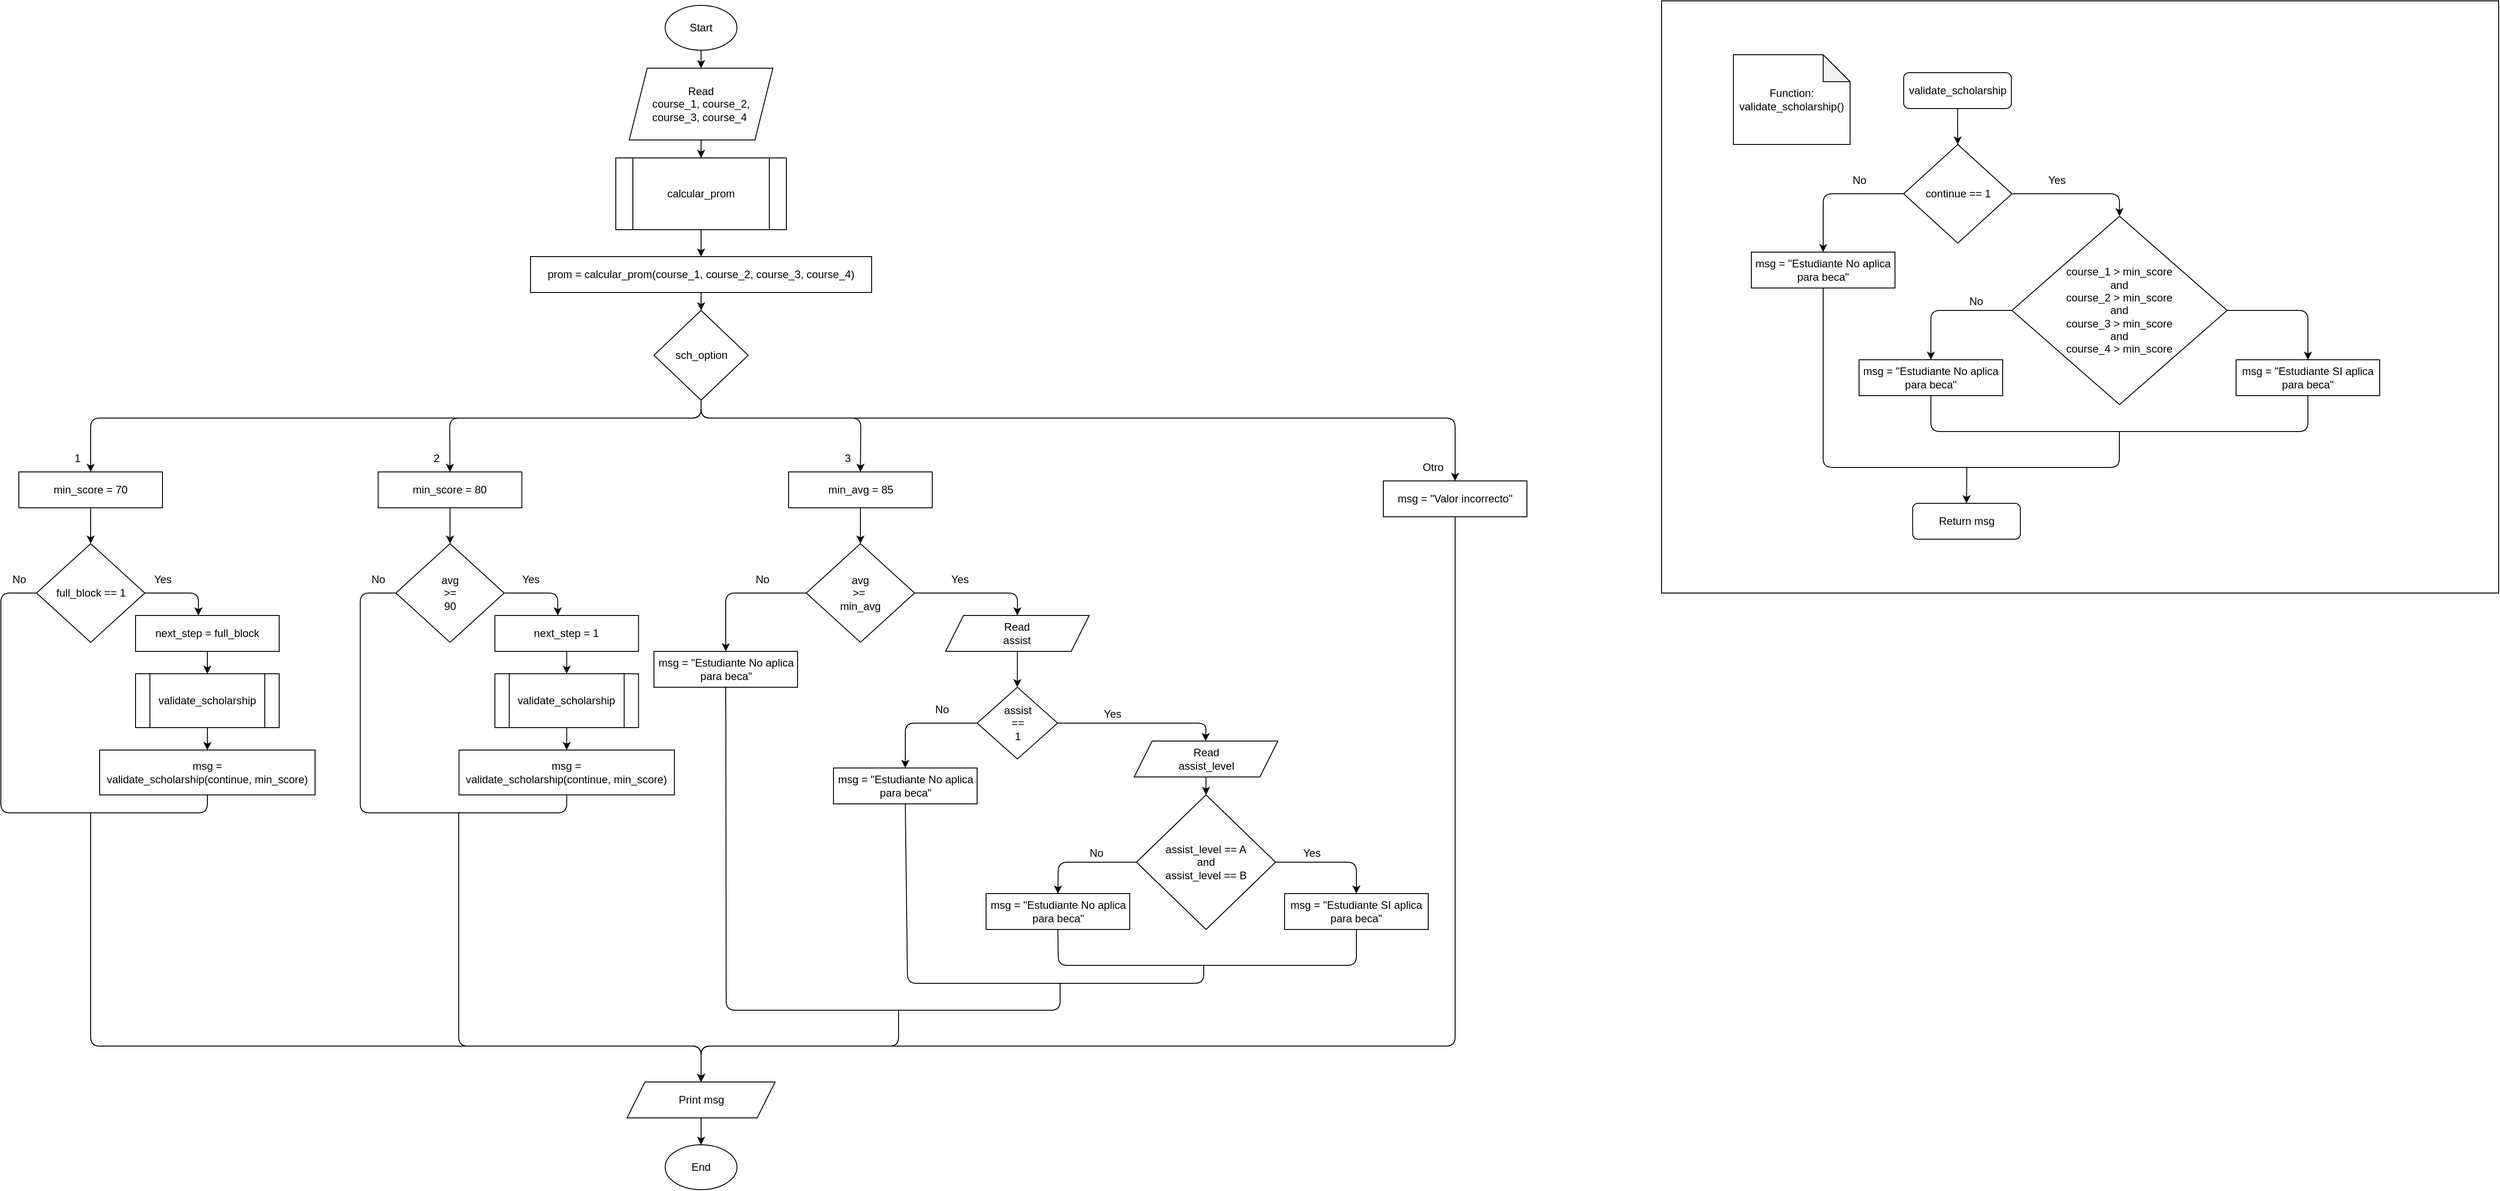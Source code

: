 <mxfile>
    <diagram id="3FOrcAMdk8HUJq3KLytB" name="Page-1">
        <mxGraphModel dx="2048" dy="847" grid="1" gridSize="10" guides="1" tooltips="1" connect="1" arrows="1" fold="1" page="1" pageScale="1" pageWidth="850" pageHeight="1100" math="0" shadow="0">
            <root>
                <mxCell id="0"/>
                <mxCell id="1" parent="0"/>
                <mxCell id="145" value="" style="rounded=0;whiteSpace=wrap;html=1;" vertex="1" parent="1">
                    <mxGeometry x="1030" y="35" width="932.5" height="660" as="geometry"/>
                </mxCell>
                <mxCell id="5" value="" style="edgeStyle=none;html=1;" edge="1" parent="1" source="2" target="4">
                    <mxGeometry relative="1" as="geometry"/>
                </mxCell>
                <mxCell id="2" value="Start" style="ellipse;whiteSpace=wrap;html=1;" vertex="1" parent="1">
                    <mxGeometry x="-80" y="40" width="80" height="50" as="geometry"/>
                </mxCell>
                <mxCell id="25" value="" style="edgeStyle=none;html=1;" edge="1" parent="1" source="4" target="24">
                    <mxGeometry relative="1" as="geometry"/>
                </mxCell>
                <mxCell id="4" value="Read&lt;br&gt;course_1, course_2, course_3, course_4&amp;nbsp;" style="shape=parallelogram;perimeter=parallelogramPerimeter;whiteSpace=wrap;html=1;fixedSize=1;" vertex="1" parent="1">
                    <mxGeometry x="-120" y="110" width="160" height="80" as="geometry"/>
                </mxCell>
                <mxCell id="21" value="" style="edgeStyle=none;html=1;exitX=0.5;exitY=1;exitDx=0;exitDy=0;" edge="1" parent="1" source="11" target="15">
                    <mxGeometry relative="1" as="geometry">
                        <Array as="points">
                            <mxPoint x="-40" y="500"/>
                            <mxPoint x="-320" y="500"/>
                        </Array>
                    </mxGeometry>
                </mxCell>
                <mxCell id="22" style="edgeStyle=none;html=1;entryX=0.5;entryY=0;entryDx=0;entryDy=0;" edge="1" parent="1" source="11" target="20">
                    <mxGeometry relative="1" as="geometry">
                        <Array as="points">
                            <mxPoint x="-40" y="500"/>
                            <mxPoint x="60" y="500"/>
                            <mxPoint x="138" y="500"/>
                        </Array>
                    </mxGeometry>
                </mxCell>
                <mxCell id="23" style="edgeStyle=none;html=1;entryX=0.5;entryY=0;entryDx=0;entryDy=0;exitX=0.5;exitY=1;exitDx=0;exitDy=0;" edge="1" parent="1" source="11" target="19">
                    <mxGeometry relative="1" as="geometry">
                        <Array as="points">
                            <mxPoint x="-40" y="500"/>
                            <mxPoint x="-720" y="500"/>
                        </Array>
                    </mxGeometry>
                </mxCell>
                <mxCell id="31" style="edgeStyle=none;html=1;entryX=0.5;entryY=0;entryDx=0;entryDy=0;" edge="1" parent="1" source="11" target="30">
                    <mxGeometry relative="1" as="geometry">
                        <Array as="points">
                            <mxPoint x="-40" y="500"/>
                            <mxPoint x="260" y="500"/>
                            <mxPoint x="800" y="500"/>
                        </Array>
                    </mxGeometry>
                </mxCell>
                <mxCell id="11" value="sch_option" style="rhombus;whiteSpace=wrap;html=1;" vertex="1" parent="1">
                    <mxGeometry x="-92.5" y="380" width="105" height="100" as="geometry"/>
                </mxCell>
                <mxCell id="63" value="" style="edgeStyle=none;html=1;" edge="1" parent="1" source="15" target="51">
                    <mxGeometry relative="1" as="geometry"/>
                </mxCell>
                <mxCell id="15" value="min_score = 80" style="whiteSpace=wrap;html=1;" vertex="1" parent="1">
                    <mxGeometry x="-399.69" y="560" width="160" height="40" as="geometry"/>
                </mxCell>
                <mxCell id="71" value="" style="edgeStyle=none;html=1;" edge="1" parent="1" source="19" target="70">
                    <mxGeometry relative="1" as="geometry"/>
                </mxCell>
                <mxCell id="19" value="min_score = 70" style="whiteSpace=wrap;html=1;" vertex="1" parent="1">
                    <mxGeometry x="-800" y="560" width="160" height="40" as="geometry"/>
                </mxCell>
                <mxCell id="109" value="" style="edgeStyle=none;html=1;" edge="1" parent="1" source="20">
                    <mxGeometry relative="1" as="geometry">
                        <mxPoint x="137.5" y="640" as="targetPoint"/>
                    </mxGeometry>
                </mxCell>
                <mxCell id="20" value="min_avg = 85" style="whiteSpace=wrap;html=1;" vertex="1" parent="1">
                    <mxGeometry x="57.5" y="560" width="160" height="40" as="geometry"/>
                </mxCell>
                <mxCell id="26" value="" style="edgeStyle=none;html=1;exitX=0.5;exitY=1;exitDx=0;exitDy=0;" edge="1" parent="1" source="24">
                    <mxGeometry relative="1" as="geometry">
                        <mxPoint x="-40" y="320" as="targetPoint"/>
                    </mxGeometry>
                </mxCell>
                <mxCell id="24" value="calcular_prom" style="shape=process;whiteSpace=wrap;html=1;backgroundOutline=1;size=0.1;" vertex="1" parent="1">
                    <mxGeometry x="-135" y="210" width="190" height="80" as="geometry"/>
                </mxCell>
                <mxCell id="27" value="1" style="text;html=1;align=center;verticalAlign=middle;resizable=0;points=[];autosize=1;strokeColor=none;fillColor=none;" vertex="1" parent="1">
                    <mxGeometry x="-750" y="530" width="30" height="30" as="geometry"/>
                </mxCell>
                <mxCell id="28" value="2" style="text;html=1;align=center;verticalAlign=middle;resizable=0;points=[];autosize=1;strokeColor=none;fillColor=none;" vertex="1" parent="1">
                    <mxGeometry x="-350" y="530" width="30" height="30" as="geometry"/>
                </mxCell>
                <mxCell id="29" value="3" style="text;html=1;align=center;verticalAlign=middle;resizable=0;points=[];autosize=1;strokeColor=none;fillColor=none;" vertex="1" parent="1">
                    <mxGeometry x="107.5" y="530" width="30" height="30" as="geometry"/>
                </mxCell>
                <mxCell id="138" style="edgeStyle=none;html=1;entryX=0.5;entryY=0;entryDx=0;entryDy=0;" edge="1" parent="1" source="30" target="137">
                    <mxGeometry relative="1" as="geometry">
                        <mxPoint x="930" y="1130" as="targetPoint"/>
                        <Array as="points">
                            <mxPoint x="800" y="1200"/>
                            <mxPoint x="-40" y="1200"/>
                        </Array>
                    </mxGeometry>
                </mxCell>
                <mxCell id="30" value="msg = &quot;Valor incorrecto&quot;" style="whiteSpace=wrap;html=1;" vertex="1" parent="1">
                    <mxGeometry x="720" y="570" width="160" height="40" as="geometry"/>
                </mxCell>
                <mxCell id="36" value="" style="edgeStyle=none;html=1;exitX=0;exitY=0.5;exitDx=0;exitDy=0;" edge="1" parent="1" source="33" target="35">
                    <mxGeometry relative="1" as="geometry">
                        <Array as="points">
                            <mxPoint x="1210" y="250"/>
                        </Array>
                    </mxGeometry>
                </mxCell>
                <mxCell id="38" value="" style="edgeStyle=none;html=1;exitX=1;exitY=0.5;exitDx=0;exitDy=0;entryX=0.5;entryY=0;entryDx=0;entryDy=0;" edge="1" parent="1" source="33" target="37">
                    <mxGeometry relative="1" as="geometry">
                        <Array as="points">
                            <mxPoint x="1540" y="250"/>
                        </Array>
                    </mxGeometry>
                </mxCell>
                <mxCell id="33" value="continue == 1" style="rhombus;whiteSpace=wrap;html=1;" vertex="1" parent="1">
                    <mxGeometry x="1299.69" y="195" width="120.62" height="110" as="geometry"/>
                </mxCell>
                <mxCell id="35" value="msg = &quot;Estudiante No aplica para beca&quot;" style="whiteSpace=wrap;html=1;" vertex="1" parent="1">
                    <mxGeometry x="1130" y="315" width="160" height="40" as="geometry"/>
                </mxCell>
                <mxCell id="40" style="edgeStyle=none;html=1;entryX=0.5;entryY=0;entryDx=0;entryDy=0;exitX=0;exitY=0.5;exitDx=0;exitDy=0;" edge="1" parent="1" source="37" target="39">
                    <mxGeometry relative="1" as="geometry">
                        <Array as="points">
                            <mxPoint x="1330" y="380"/>
                        </Array>
                    </mxGeometry>
                </mxCell>
                <mxCell id="45" style="edgeStyle=none;html=1;entryX=0.5;entryY=0;entryDx=0;entryDy=0;exitX=1;exitY=0.5;exitDx=0;exitDy=0;" edge="1" parent="1" source="37" target="44">
                    <mxGeometry relative="1" as="geometry">
                        <Array as="points">
                            <mxPoint x="1750" y="380"/>
                        </Array>
                    </mxGeometry>
                </mxCell>
                <mxCell id="37" value="course_1 &amp;gt; min_score&lt;br&gt;and&lt;br&gt;course_2 &amp;gt; min_score&lt;br&gt;and&lt;br&gt;course_3 &amp;gt; min_score&lt;br&gt;and&lt;br&gt;course_4 &amp;gt; min_score" style="rhombus;whiteSpace=wrap;html=1;" vertex="1" parent="1">
                    <mxGeometry x="1420.31" y="275" width="239.69" height="210" as="geometry"/>
                </mxCell>
                <mxCell id="39" value="msg = &quot;Estudiante No aplica para beca&quot;" style="whiteSpace=wrap;html=1;" vertex="1" parent="1">
                    <mxGeometry x="1250" y="435" width="160" height="40" as="geometry"/>
                </mxCell>
                <mxCell id="41" value="No" style="text;html=1;align=center;verticalAlign=middle;resizable=0;points=[];autosize=1;strokeColor=none;fillColor=none;" vertex="1" parent="1">
                    <mxGeometry x="1230" y="220" width="40" height="30" as="geometry"/>
                </mxCell>
                <mxCell id="42" value="Yes" style="text;html=1;align=center;verticalAlign=middle;resizable=0;points=[];autosize=1;strokeColor=none;fillColor=none;" vertex="1" parent="1">
                    <mxGeometry x="1450" y="220" width="40" height="30" as="geometry"/>
                </mxCell>
                <mxCell id="43" value="No" style="text;html=1;align=center;verticalAlign=middle;resizable=0;points=[];autosize=1;strokeColor=none;fillColor=none;" vertex="1" parent="1">
                    <mxGeometry x="1360" y="355" width="40" height="30" as="geometry"/>
                </mxCell>
                <mxCell id="44" value="msg = &quot;Estudiante SI aplica para beca&quot;" style="whiteSpace=wrap;html=1;" vertex="1" parent="1">
                    <mxGeometry x="1670" y="435" width="160" height="40" as="geometry"/>
                </mxCell>
                <mxCell id="46" value="" style="endArrow=none;html=1;" edge="1" parent="1" source="39" target="44">
                    <mxGeometry width="50" height="50" relative="1" as="geometry">
                        <mxPoint x="1700" y="395" as="sourcePoint"/>
                        <mxPoint x="1750" y="345" as="targetPoint"/>
                        <Array as="points">
                            <mxPoint x="1330" y="515"/>
                            <mxPoint x="1520" y="515"/>
                            <mxPoint x="1750" y="515"/>
                        </Array>
                    </mxGeometry>
                </mxCell>
                <mxCell id="48" value="" style="endArrow=none;html=1;exitX=0.5;exitY=1;exitDx=0;exitDy=0;" edge="1" parent="1" source="35">
                    <mxGeometry width="50" height="50" relative="1" as="geometry">
                        <mxPoint x="1159.997" y="515" as="sourcePoint"/>
                        <mxPoint x="1540" y="515" as="targetPoint"/>
                        <Array as="points">
                            <mxPoint x="1210" y="555"/>
                            <mxPoint x="1339.79" y="555"/>
                            <mxPoint x="1540" y="555"/>
                        </Array>
                    </mxGeometry>
                </mxCell>
                <mxCell id="51" value="avg&lt;br&gt;&amp;gt;= &lt;br&gt;90" style="rhombus;whiteSpace=wrap;html=1;" vertex="1" parent="1">
                    <mxGeometry x="-380" y="640" width="120.62" height="110" as="geometry"/>
                </mxCell>
                <mxCell id="57" value="No" style="text;html=1;align=center;verticalAlign=middle;resizable=0;points=[];autosize=1;strokeColor=none;fillColor=none;" vertex="1" parent="1">
                    <mxGeometry x="-420" y="665" width="40" height="30" as="geometry"/>
                </mxCell>
                <mxCell id="58" value="Yes" style="text;html=1;align=center;verticalAlign=middle;resizable=0;points=[];autosize=1;strokeColor=none;fillColor=none;" vertex="1" parent="1">
                    <mxGeometry x="-249.69" y="665" width="40" height="30" as="geometry"/>
                </mxCell>
                <mxCell id="65" value="" style="edgeStyle=none;html=1;" edge="1" parent="1" source="64" target="11">
                    <mxGeometry relative="1" as="geometry"/>
                </mxCell>
                <mxCell id="64" value="prom = calcular_prom(course_1, course_2, course_3, course_4)" style="whiteSpace=wrap;html=1;" vertex="1" parent="1">
                    <mxGeometry x="-230" y="320" width="380" height="40" as="geometry"/>
                </mxCell>
                <mxCell id="81" style="edgeStyle=none;html=1;" edge="1" parent="1" source="66" target="33">
                    <mxGeometry relative="1" as="geometry"/>
                </mxCell>
                <mxCell id="66" value="validate_scholarship" style="rounded=1;whiteSpace=wrap;html=1;" vertex="1" parent="1">
                    <mxGeometry x="1299.69" y="115" width="120" height="40" as="geometry"/>
                </mxCell>
                <mxCell id="73" style="edgeStyle=none;html=1;exitX=1;exitY=0.5;exitDx=0;exitDy=0;" edge="1" parent="1" source="70">
                    <mxGeometry relative="1" as="geometry">
                        <mxPoint x="-600" y="720" as="targetPoint"/>
                        <Array as="points">
                            <mxPoint x="-600" y="695"/>
                        </Array>
                    </mxGeometry>
                </mxCell>
                <mxCell id="70" value="full_block == 1" style="rhombus;whiteSpace=wrap;html=1;" vertex="1" parent="1">
                    <mxGeometry x="-780.31" y="640" width="120.62" height="110" as="geometry"/>
                </mxCell>
                <mxCell id="79" value="" style="edgeStyle=none;html=1;" edge="1" parent="1" source="72" target="78">
                    <mxGeometry relative="1" as="geometry"/>
                </mxCell>
                <mxCell id="72" value="validate_scholarship" style="shape=process;whiteSpace=wrap;html=1;backgroundOutline=1;" vertex="1" parent="1">
                    <mxGeometry x="-670" y="785" width="160" height="60" as="geometry"/>
                </mxCell>
                <mxCell id="75" value="" style="edgeStyle=none;html=1;" edge="1" parent="1" source="74" target="72">
                    <mxGeometry relative="1" as="geometry"/>
                </mxCell>
                <mxCell id="74" value="next_step = full_block" style="whiteSpace=wrap;html=1;" vertex="1" parent="1">
                    <mxGeometry x="-670" y="720" width="160" height="40" as="geometry"/>
                </mxCell>
                <mxCell id="78" value="msg = &lt;br&gt;validate_scholarship(continue, min_score)" style="whiteSpace=wrap;html=1;" vertex="1" parent="1">
                    <mxGeometry x="-710" y="870" width="240" height="50" as="geometry"/>
                </mxCell>
                <mxCell id="80" value="" style="endArrow=none;html=1;exitX=0;exitY=0.5;exitDx=0;exitDy=0;" edge="1" parent="1" source="70">
                    <mxGeometry width="50" height="50" relative="1" as="geometry">
                        <mxPoint x="-800" y="910" as="sourcePoint"/>
                        <mxPoint x="-590" y="920" as="targetPoint"/>
                        <Array as="points">
                            <mxPoint x="-820" y="695"/>
                            <mxPoint x="-820" y="940"/>
                            <mxPoint x="-590" y="940"/>
                        </Array>
                    </mxGeometry>
                </mxCell>
                <mxCell id="82" value="Return msg" style="rounded=1;whiteSpace=wrap;html=1;" vertex="1" parent="1">
                    <mxGeometry x="1309.69" y="595" width="120" height="40" as="geometry"/>
                </mxCell>
                <mxCell id="83" value="" style="endArrow=classic;html=1;entryX=0.5;entryY=0;entryDx=0;entryDy=0;" edge="1" parent="1" target="82">
                    <mxGeometry width="50" height="50" relative="1" as="geometry">
                        <mxPoint x="1370" y="555" as="sourcePoint"/>
                        <mxPoint x="1590" y="555" as="targetPoint"/>
                    </mxGeometry>
                </mxCell>
                <mxCell id="84" value="Function:&lt;br&gt;validate_scholarship()" style="shape=note;whiteSpace=wrap;html=1;backgroundOutline=1;darkOpacity=0.05;" vertex="1" parent="1">
                    <mxGeometry x="1110" y="95" width="130" height="100" as="geometry"/>
                </mxCell>
                <mxCell id="85" style="edgeStyle=none;html=1;exitX=1;exitY=0.5;exitDx=0;exitDy=0;" edge="1" parent="1">
                    <mxGeometry relative="1" as="geometry">
                        <mxPoint x="-259.38" y="695" as="sourcePoint"/>
                        <mxPoint x="-199.69" y="720" as="targetPoint"/>
                        <Array as="points">
                            <mxPoint x="-199.69" y="695"/>
                        </Array>
                    </mxGeometry>
                </mxCell>
                <mxCell id="86" value="" style="edgeStyle=none;html=1;" edge="1" parent="1" source="87" target="90">
                    <mxGeometry relative="1" as="geometry"/>
                </mxCell>
                <mxCell id="87" value="validate_scholarship" style="shape=process;whiteSpace=wrap;html=1;backgroundOutline=1;" vertex="1" parent="1">
                    <mxGeometry x="-269.69" y="785" width="160" height="60" as="geometry"/>
                </mxCell>
                <mxCell id="88" value="" style="edgeStyle=none;html=1;" edge="1" parent="1" source="89" target="87">
                    <mxGeometry relative="1" as="geometry"/>
                </mxCell>
                <mxCell id="89" value="next_step = 1" style="whiteSpace=wrap;html=1;" vertex="1" parent="1">
                    <mxGeometry x="-269.69" y="720" width="160" height="40" as="geometry"/>
                </mxCell>
                <mxCell id="90" value="msg = &lt;br&gt;validate_scholarship(continue, min_score)" style="whiteSpace=wrap;html=1;" vertex="1" parent="1">
                    <mxGeometry x="-309.69" y="870" width="240" height="50" as="geometry"/>
                </mxCell>
                <mxCell id="91" value="" style="endArrow=none;html=1;exitX=0;exitY=0.5;exitDx=0;exitDy=0;" edge="1" parent="1">
                    <mxGeometry width="50" height="50" relative="1" as="geometry">
                        <mxPoint x="-380.0" y="695" as="sourcePoint"/>
                        <mxPoint x="-189.69" y="920" as="targetPoint"/>
                        <Array as="points">
                            <mxPoint x="-419.69" y="695"/>
                            <mxPoint x="-419.69" y="940"/>
                            <mxPoint x="-189.69" y="940"/>
                        </Array>
                    </mxGeometry>
                </mxCell>
                <mxCell id="93" value="" style="edgeStyle=none;html=1;exitX=0;exitY=0.5;exitDx=0;exitDy=0;" edge="1" parent="1" source="95" target="96">
                    <mxGeometry relative="1" as="geometry">
                        <Array as="points">
                            <mxPoint x="-12.5" y="695"/>
                        </Array>
                    </mxGeometry>
                </mxCell>
                <mxCell id="94" value="" style="edgeStyle=none;html=1;exitX=1;exitY=0.5;exitDx=0;exitDy=0;entryX=0.5;entryY=0;entryDx=0;entryDy=0;" edge="1" parent="1" source="95" target="111">
                    <mxGeometry relative="1" as="geometry">
                        <Array as="points">
                            <mxPoint x="312.5" y="695"/>
                        </Array>
                        <mxPoint x="317.5" y="730" as="targetPoint"/>
                    </mxGeometry>
                </mxCell>
                <mxCell id="95" value="avg&lt;br&gt;&amp;gt;=&amp;nbsp; &lt;br&gt;min_avg" style="rhombus;whiteSpace=wrap;html=1;" vertex="1" parent="1">
                    <mxGeometry x="77.19" y="640" width="120.62" height="110" as="geometry"/>
                </mxCell>
                <mxCell id="96" value="msg = &quot;Estudiante No aplica para beca&quot;" style="whiteSpace=wrap;html=1;" vertex="1" parent="1">
                    <mxGeometry x="-92.5" y="760" width="160" height="40" as="geometry"/>
                </mxCell>
                <mxCell id="97" style="edgeStyle=none;html=1;entryX=0.5;entryY=0;entryDx=0;entryDy=0;exitX=0;exitY=0.5;exitDx=0;exitDy=0;" edge="1" parent="1" source="99" target="100">
                    <mxGeometry relative="1" as="geometry">
                        <Array as="points">
                            <mxPoint x="187.5" y="840"/>
                        </Array>
                    </mxGeometry>
                </mxCell>
                <mxCell id="98" style="edgeStyle=none;html=1;exitX=1;exitY=0.5;exitDx=0;exitDy=0;" edge="1" parent="1" source="99">
                    <mxGeometry relative="1" as="geometry">
                        <Array as="points">
                            <mxPoint x="522.5" y="840"/>
                        </Array>
                        <mxPoint x="522" y="860" as="targetPoint"/>
                    </mxGeometry>
                </mxCell>
                <mxCell id="99" value="assist&lt;br&gt;==&lt;br&gt;1" style="rhombus;whiteSpace=wrap;html=1;" vertex="1" parent="1">
                    <mxGeometry x="267.5" y="800" width="89.69" height="80" as="geometry"/>
                </mxCell>
                <mxCell id="100" value="msg = &quot;Estudiante No aplica para beca&quot;" style="whiteSpace=wrap;html=1;" vertex="1" parent="1">
                    <mxGeometry x="107.5" y="890" width="160" height="40" as="geometry"/>
                </mxCell>
                <mxCell id="101" value="No" style="text;html=1;align=center;verticalAlign=middle;resizable=0;points=[];autosize=1;strokeColor=none;fillColor=none;" vertex="1" parent="1">
                    <mxGeometry x="7.5" y="665" width="40" height="30" as="geometry"/>
                </mxCell>
                <mxCell id="102" value="Yes" style="text;html=1;align=center;verticalAlign=middle;resizable=0;points=[];autosize=1;strokeColor=none;fillColor=none;" vertex="1" parent="1">
                    <mxGeometry x="227.5" y="665" width="40" height="30" as="geometry"/>
                </mxCell>
                <mxCell id="103" value="No" style="text;html=1;align=center;verticalAlign=middle;resizable=0;points=[];autosize=1;strokeColor=none;fillColor=none;" vertex="1" parent="1">
                    <mxGeometry x="207.5" y="810" width="40" height="30" as="geometry"/>
                </mxCell>
                <mxCell id="112" value="" style="edgeStyle=none;html=1;" edge="1" parent="1" source="111" target="99">
                    <mxGeometry relative="1" as="geometry"/>
                </mxCell>
                <mxCell id="111" value="Read&lt;br&gt;assist" style="shape=parallelogram;perimeter=parallelogramPerimeter;whiteSpace=wrap;html=1;fixedSize=1;" vertex="1" parent="1">
                    <mxGeometry x="232.34" y="720" width="160" height="40" as="geometry"/>
                </mxCell>
                <mxCell id="127" style="edgeStyle=none;html=1;entryX=0.5;entryY=0;entryDx=0;entryDy=0;exitX=1;exitY=0.5;exitDx=0;exitDy=0;" edge="1" parent="1" source="119" target="126">
                    <mxGeometry relative="1" as="geometry">
                        <Array as="points">
                            <mxPoint x="690" y="995"/>
                        </Array>
                    </mxGeometry>
                </mxCell>
                <mxCell id="119" value="assist_level == A&lt;br&gt;and&lt;br&gt;assist_level&amp;nbsp;==&amp;nbsp;B" style="rhombus;whiteSpace=wrap;html=1;" vertex="1" parent="1">
                    <mxGeometry x="445" y="920" width="155" height="150" as="geometry"/>
                </mxCell>
                <mxCell id="120" style="edgeStyle=none;html=1;entryX=0.5;entryY=0;entryDx=0;entryDy=0;exitX=0;exitY=0.5;exitDx=0;exitDy=0;" edge="1" parent="1" target="121" source="119">
                    <mxGeometry relative="1" as="geometry">
                        <Array as="points">
                            <mxPoint x="358" y="995"/>
                        </Array>
                        <mxPoint x="440" y="960" as="sourcePoint"/>
                    </mxGeometry>
                </mxCell>
                <mxCell id="121" value="msg = &quot;Estudiante No aplica para beca&quot;" style="whiteSpace=wrap;html=1;" vertex="1" parent="1">
                    <mxGeometry x="277.5" y="1030" width="160" height="40" as="geometry"/>
                </mxCell>
                <mxCell id="122" value="No" style="text;html=1;align=center;verticalAlign=middle;resizable=0;points=[];autosize=1;strokeColor=none;fillColor=none;" vertex="1" parent="1">
                    <mxGeometry x="379.69" y="970" width="40" height="30" as="geometry"/>
                </mxCell>
                <mxCell id="124" value="Yes" style="text;html=1;align=center;verticalAlign=middle;resizable=0;points=[];autosize=1;strokeColor=none;fillColor=none;" vertex="1" parent="1">
                    <mxGeometry x="397.5" y="815" width="40" height="30" as="geometry"/>
                </mxCell>
                <mxCell id="126" value="msg = &quot;Estudiante SI aplica para beca&quot;" style="whiteSpace=wrap;html=1;" vertex="1" parent="1">
                    <mxGeometry x="610" y="1030" width="160" height="40" as="geometry"/>
                </mxCell>
                <mxCell id="128" value="" style="endArrow=none;html=1;exitX=0.5;exitY=1;exitDx=0;exitDy=0;entryX=0.5;entryY=1;entryDx=0;entryDy=0;" edge="1" parent="1" source="121" target="126">
                    <mxGeometry width="50" height="50" relative="1" as="geometry">
                        <mxPoint x="630" y="1090" as="sourcePoint"/>
                        <mxPoint x="680" y="1040" as="targetPoint"/>
                        <Array as="points">
                            <mxPoint x="358" y="1110"/>
                            <mxPoint x="520" y="1110"/>
                            <mxPoint x="690" y="1110"/>
                        </Array>
                    </mxGeometry>
                </mxCell>
                <mxCell id="130" value="" style="endArrow=none;html=1;exitX=0.5;exitY=1;exitDx=0;exitDy=0;" edge="1" parent="1" source="100">
                    <mxGeometry width="50" height="50" relative="1" as="geometry">
                        <mxPoint x="232.34" y="1040" as="sourcePoint"/>
                        <mxPoint x="520" y="1110" as="targetPoint"/>
                        <Array as="points">
                            <mxPoint x="190" y="1130"/>
                            <mxPoint x="360" y="1130"/>
                            <mxPoint x="520" y="1130"/>
                        </Array>
                    </mxGeometry>
                </mxCell>
                <mxCell id="131" value="" style="endArrow=none;html=1;exitX=0.5;exitY=1;exitDx=0;exitDy=0;" edge="1" parent="1" source="96">
                    <mxGeometry width="50" height="50" relative="1" as="geometry">
                        <mxPoint x="-10" y="800" as="sourcePoint"/>
                        <mxPoint x="360" y="1130" as="targetPoint"/>
                        <Array as="points">
                            <mxPoint x="-12" y="1160"/>
                            <mxPoint x="360" y="1160"/>
                        </Array>
                    </mxGeometry>
                </mxCell>
                <mxCell id="134" value="Otro" style="text;html=1;align=center;verticalAlign=middle;resizable=0;points=[];autosize=1;strokeColor=none;fillColor=none;" vertex="1" parent="1">
                    <mxGeometry x="750" y="540" width="50" height="30" as="geometry"/>
                </mxCell>
                <mxCell id="143" value="" style="edgeStyle=none;html=1;" edge="1" parent="1" source="137" target="142">
                    <mxGeometry relative="1" as="geometry"/>
                </mxCell>
                <mxCell id="137" value="Print msg" style="shape=parallelogram;perimeter=parallelogramPerimeter;whiteSpace=wrap;html=1;fixedSize=1;" vertex="1" parent="1">
                    <mxGeometry x="-122.5" y="1240" width="165" height="40" as="geometry"/>
                </mxCell>
                <mxCell id="139" value="" style="endArrow=classic;html=1;entryX=0.5;entryY=0;entryDx=0;entryDy=0;" edge="1" parent="1" target="137">
                    <mxGeometry width="50" height="50" relative="1" as="geometry">
                        <mxPoint x="180" y="1160" as="sourcePoint"/>
                        <mxPoint x="-40" y="1390" as="targetPoint"/>
                        <Array as="points">
                            <mxPoint x="180" y="1200"/>
                            <mxPoint x="-40" y="1200"/>
                        </Array>
                    </mxGeometry>
                </mxCell>
                <mxCell id="140" value="" style="endArrow=classic;html=1;entryX=0.5;entryY=0;entryDx=0;entryDy=0;" edge="1" parent="1" target="137">
                    <mxGeometry width="50" height="50" relative="1" as="geometry">
                        <mxPoint x="-310" y="940" as="sourcePoint"/>
                        <mxPoint x="50" y="1070" as="targetPoint"/>
                        <Array as="points">
                            <mxPoint x="-310" y="1200"/>
                            <mxPoint x="-40" y="1200"/>
                        </Array>
                    </mxGeometry>
                </mxCell>
                <mxCell id="141" value="" style="endArrow=classic;html=1;entryX=0.5;entryY=0;entryDx=0;entryDy=0;" edge="1" parent="1" target="137">
                    <mxGeometry width="50" height="50" relative="1" as="geometry">
                        <mxPoint x="-720" y="940" as="sourcePoint"/>
                        <mxPoint x="-450" y="1400" as="targetPoint"/>
                        <Array as="points">
                            <mxPoint x="-720" y="1200"/>
                            <mxPoint x="-40" y="1200"/>
                        </Array>
                    </mxGeometry>
                </mxCell>
                <mxCell id="142" value="End" style="ellipse;whiteSpace=wrap;html=1;" vertex="1" parent="1">
                    <mxGeometry x="-80" y="1310" width="80" height="50" as="geometry"/>
                </mxCell>
                <mxCell id="150" value="Yes" style="text;html=1;align=center;verticalAlign=middle;resizable=0;points=[];autosize=1;strokeColor=none;fillColor=none;" vertex="1" parent="1">
                    <mxGeometry x="620" y="970" width="40" height="30" as="geometry"/>
                </mxCell>
                <mxCell id="151" value="No" style="text;html=1;align=center;verticalAlign=middle;resizable=0;points=[];autosize=1;strokeColor=none;fillColor=none;" vertex="1" parent="1">
                    <mxGeometry x="-820.31" y="665" width="40" height="30" as="geometry"/>
                </mxCell>
                <mxCell id="152" value="Yes" style="text;html=1;align=center;verticalAlign=middle;resizable=0;points=[];autosize=1;strokeColor=none;fillColor=none;" vertex="1" parent="1">
                    <mxGeometry x="-659.69" y="665" width="40" height="30" as="geometry"/>
                </mxCell>
                <mxCell id="154" value="" style="edgeStyle=none;html=1;entryX=0.5;entryY=0;entryDx=0;entryDy=0;" edge="1" parent="1" source="153" target="119">
                    <mxGeometry relative="1" as="geometry"/>
                </mxCell>
                <mxCell id="153" value="Read&lt;br&gt;assist_level" style="shape=parallelogram;perimeter=parallelogramPerimeter;whiteSpace=wrap;html=1;fixedSize=1;" vertex="1" parent="1">
                    <mxGeometry x="442.5" y="860" width="160" height="40" as="geometry"/>
                </mxCell>
            </root>
        </mxGraphModel>
    </diagram>
</mxfile>